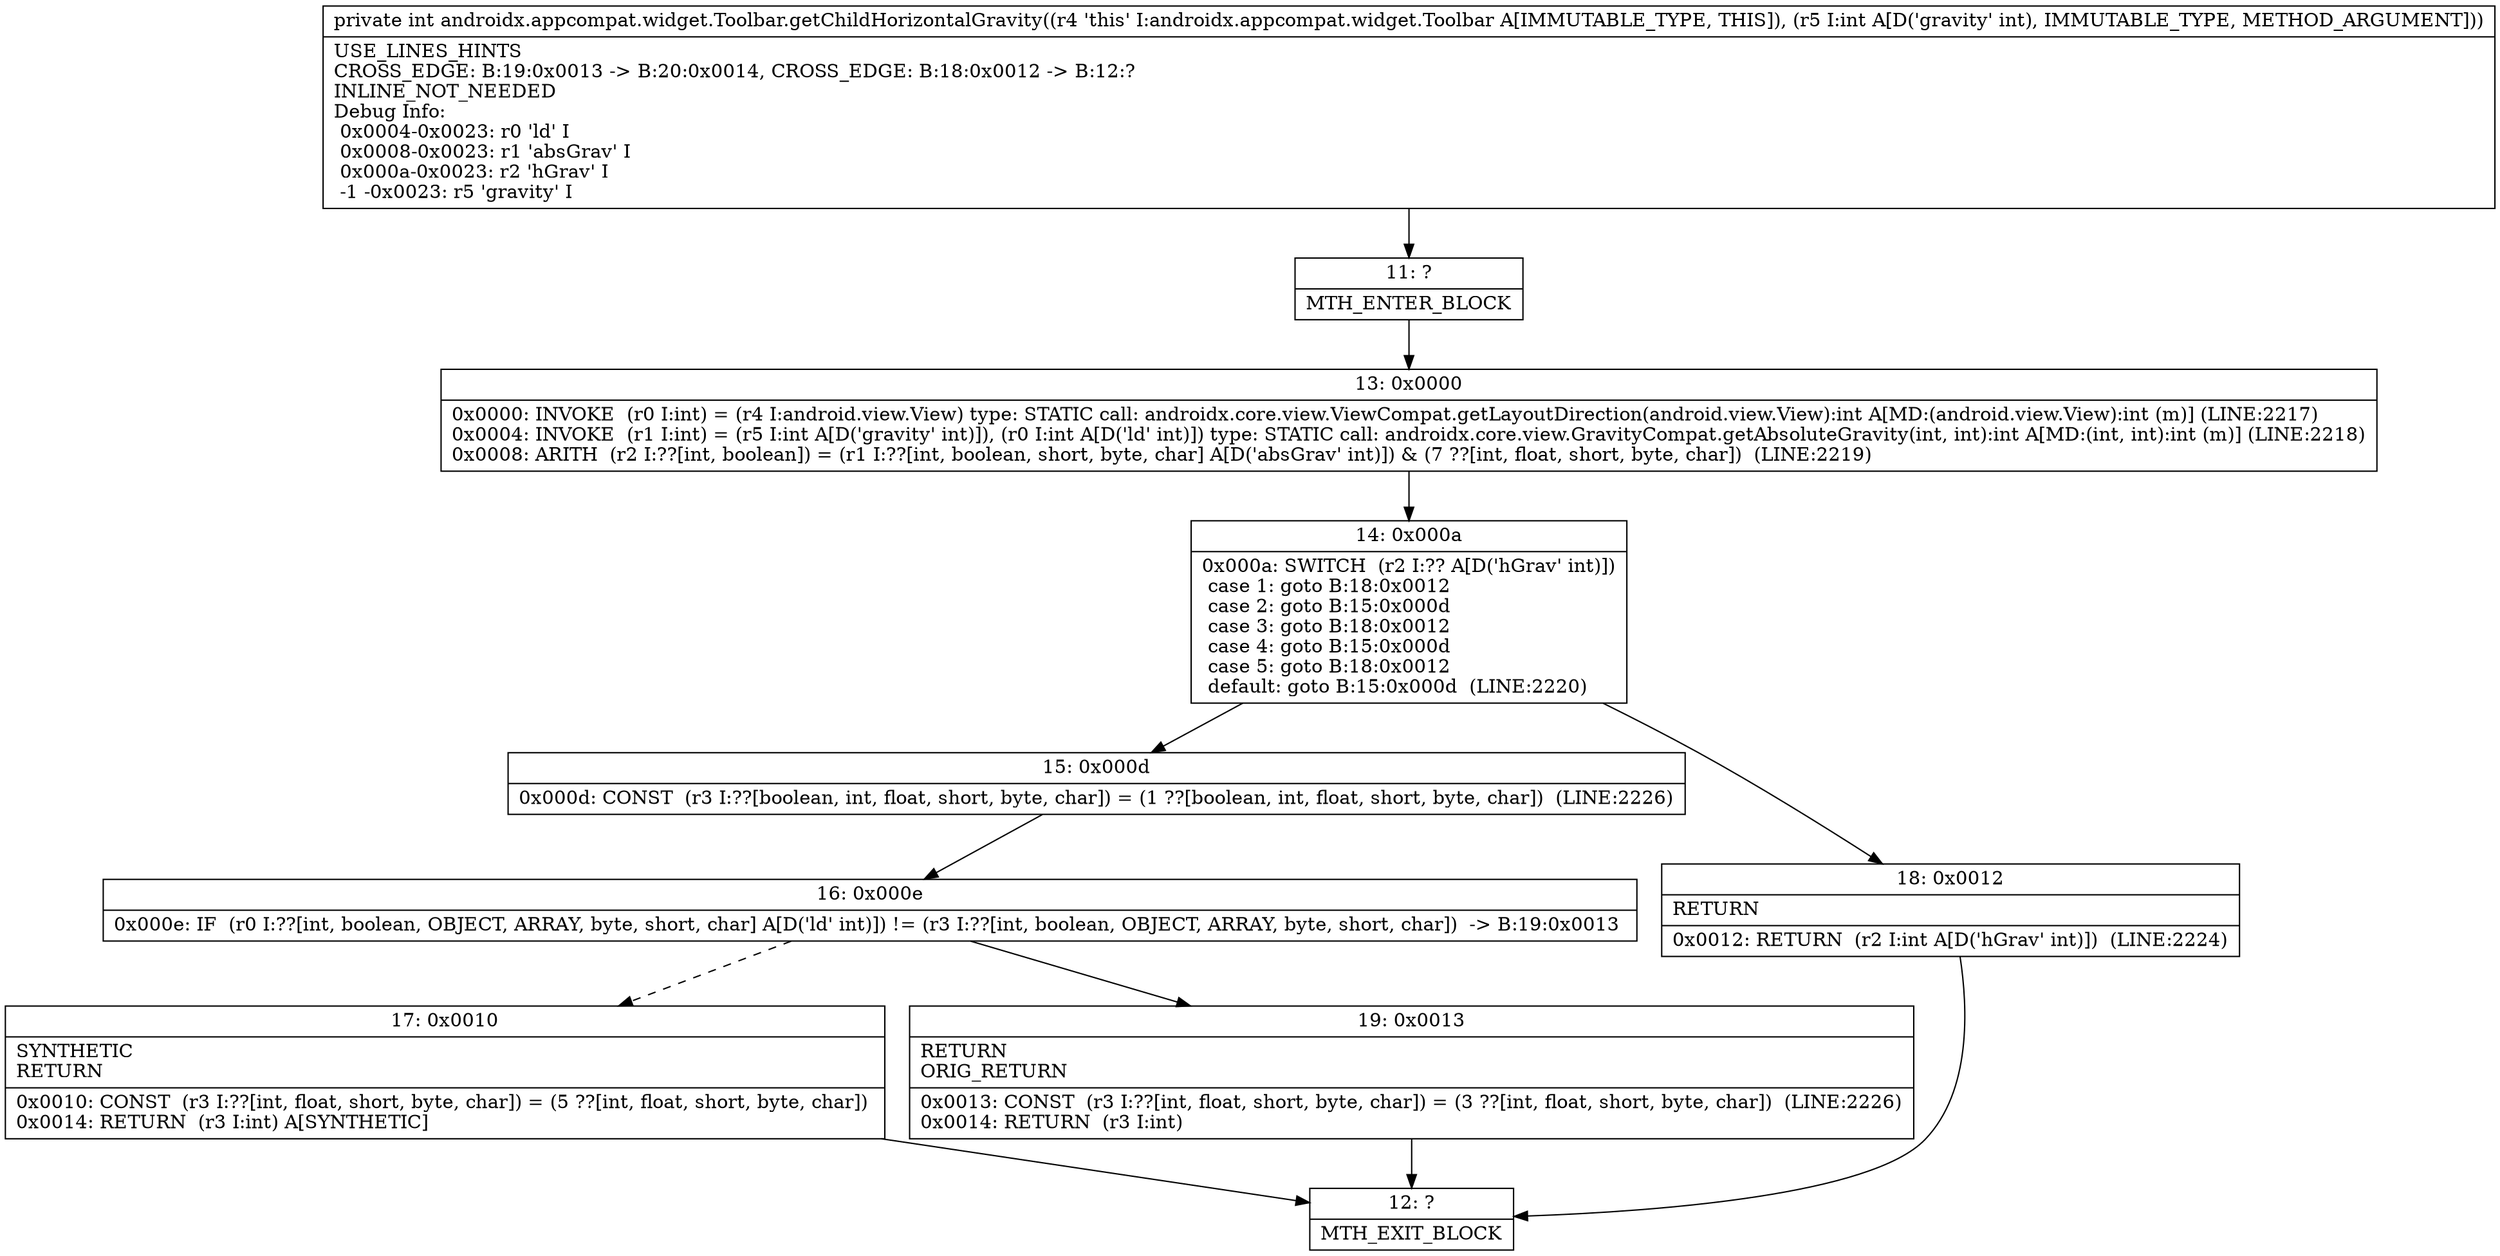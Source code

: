 digraph "CFG forandroidx.appcompat.widget.Toolbar.getChildHorizontalGravity(I)I" {
Node_11 [shape=record,label="{11\:\ ?|MTH_ENTER_BLOCK\l}"];
Node_13 [shape=record,label="{13\:\ 0x0000|0x0000: INVOKE  (r0 I:int) = (r4 I:android.view.View) type: STATIC call: androidx.core.view.ViewCompat.getLayoutDirection(android.view.View):int A[MD:(android.view.View):int (m)] (LINE:2217)\l0x0004: INVOKE  (r1 I:int) = (r5 I:int A[D('gravity' int)]), (r0 I:int A[D('ld' int)]) type: STATIC call: androidx.core.view.GravityCompat.getAbsoluteGravity(int, int):int A[MD:(int, int):int (m)] (LINE:2218)\l0x0008: ARITH  (r2 I:??[int, boolean]) = (r1 I:??[int, boolean, short, byte, char] A[D('absGrav' int)]) & (7 ??[int, float, short, byte, char])  (LINE:2219)\l}"];
Node_14 [shape=record,label="{14\:\ 0x000a|0x000a: SWITCH  (r2 I:?? A[D('hGrav' int)])\l case 1: goto B:18:0x0012\l case 2: goto B:15:0x000d\l case 3: goto B:18:0x0012\l case 4: goto B:15:0x000d\l case 5: goto B:18:0x0012\l default: goto B:15:0x000d  (LINE:2220)\l}"];
Node_15 [shape=record,label="{15\:\ 0x000d|0x000d: CONST  (r3 I:??[boolean, int, float, short, byte, char]) = (1 ??[boolean, int, float, short, byte, char])  (LINE:2226)\l}"];
Node_16 [shape=record,label="{16\:\ 0x000e|0x000e: IF  (r0 I:??[int, boolean, OBJECT, ARRAY, byte, short, char] A[D('ld' int)]) != (r3 I:??[int, boolean, OBJECT, ARRAY, byte, short, char])  \-\> B:19:0x0013 \l}"];
Node_17 [shape=record,label="{17\:\ 0x0010|SYNTHETIC\lRETURN\l|0x0010: CONST  (r3 I:??[int, float, short, byte, char]) = (5 ??[int, float, short, byte, char]) \l0x0014: RETURN  (r3 I:int) A[SYNTHETIC]\l}"];
Node_12 [shape=record,label="{12\:\ ?|MTH_EXIT_BLOCK\l}"];
Node_19 [shape=record,label="{19\:\ 0x0013|RETURN\lORIG_RETURN\l|0x0013: CONST  (r3 I:??[int, float, short, byte, char]) = (3 ??[int, float, short, byte, char])  (LINE:2226)\l0x0014: RETURN  (r3 I:int) \l}"];
Node_18 [shape=record,label="{18\:\ 0x0012|RETURN\l|0x0012: RETURN  (r2 I:int A[D('hGrav' int)])  (LINE:2224)\l}"];
MethodNode[shape=record,label="{private int androidx.appcompat.widget.Toolbar.getChildHorizontalGravity((r4 'this' I:androidx.appcompat.widget.Toolbar A[IMMUTABLE_TYPE, THIS]), (r5 I:int A[D('gravity' int), IMMUTABLE_TYPE, METHOD_ARGUMENT]))  | USE_LINES_HINTS\lCROSS_EDGE: B:19:0x0013 \-\> B:20:0x0014, CROSS_EDGE: B:18:0x0012 \-\> B:12:?\lINLINE_NOT_NEEDED\lDebug Info:\l  0x0004\-0x0023: r0 'ld' I\l  0x0008\-0x0023: r1 'absGrav' I\l  0x000a\-0x0023: r2 'hGrav' I\l  \-1 \-0x0023: r5 'gravity' I\l}"];
MethodNode -> Node_11;Node_11 -> Node_13;
Node_13 -> Node_14;
Node_14 -> Node_15;
Node_14 -> Node_18;
Node_15 -> Node_16;
Node_16 -> Node_17[style=dashed];
Node_16 -> Node_19;
Node_17 -> Node_12;
Node_19 -> Node_12;
Node_18 -> Node_12;
}

